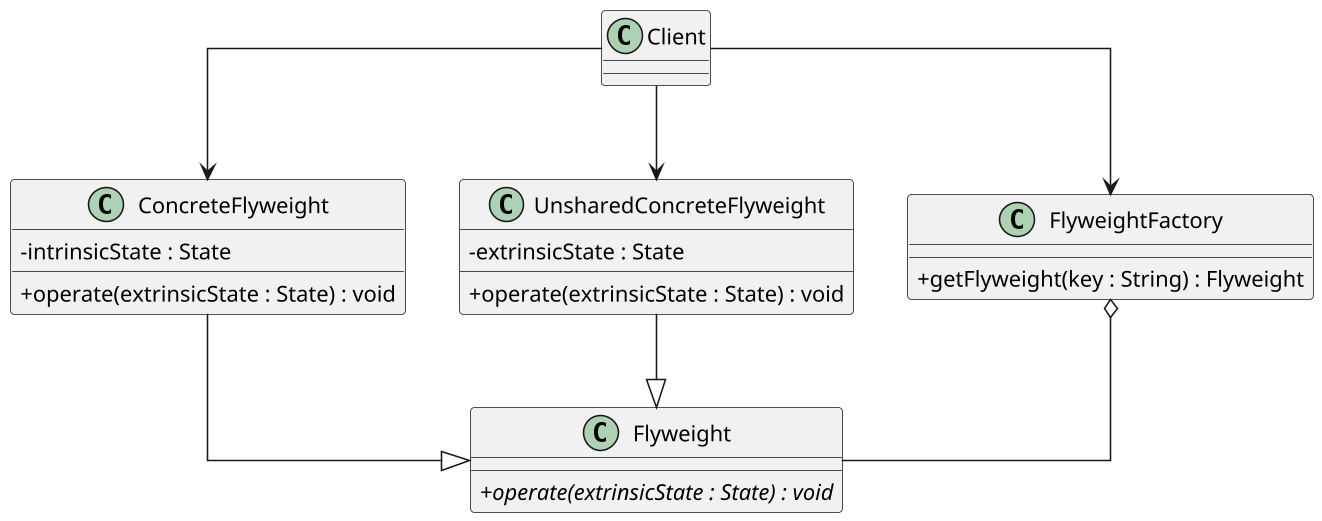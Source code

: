 @startuml

skinparam classAttributeIconSize 0
skinparam linetype ortho
skinparam defaultTextAlignment center
skinparam dpi 150
' up to down direction

class Flyweight {
    {abstract} + operate(extrinsicState : State) : void
}
 
class ConcreteFlyweight {
  - intrinsicState : State
  + operate(extrinsicState : State) : void
}

class UnsharedConcreteFlyweight {
  - extrinsicState : State
  + operate(extrinsicState : State) : void
}

class FlyweightFactory {
  + getFlyweight(key : String) : Flyweight
}

class Client {

}

ConcreteFlyweight --|> Flyweight
UnsharedConcreteFlyweight --|> Flyweight
FlyweightFactory o-- Flyweight
Client --> ConcreteFlyweight
Client --> UnsharedConcreteFlyweight
Client --> FlyweightFactory
@enduml
